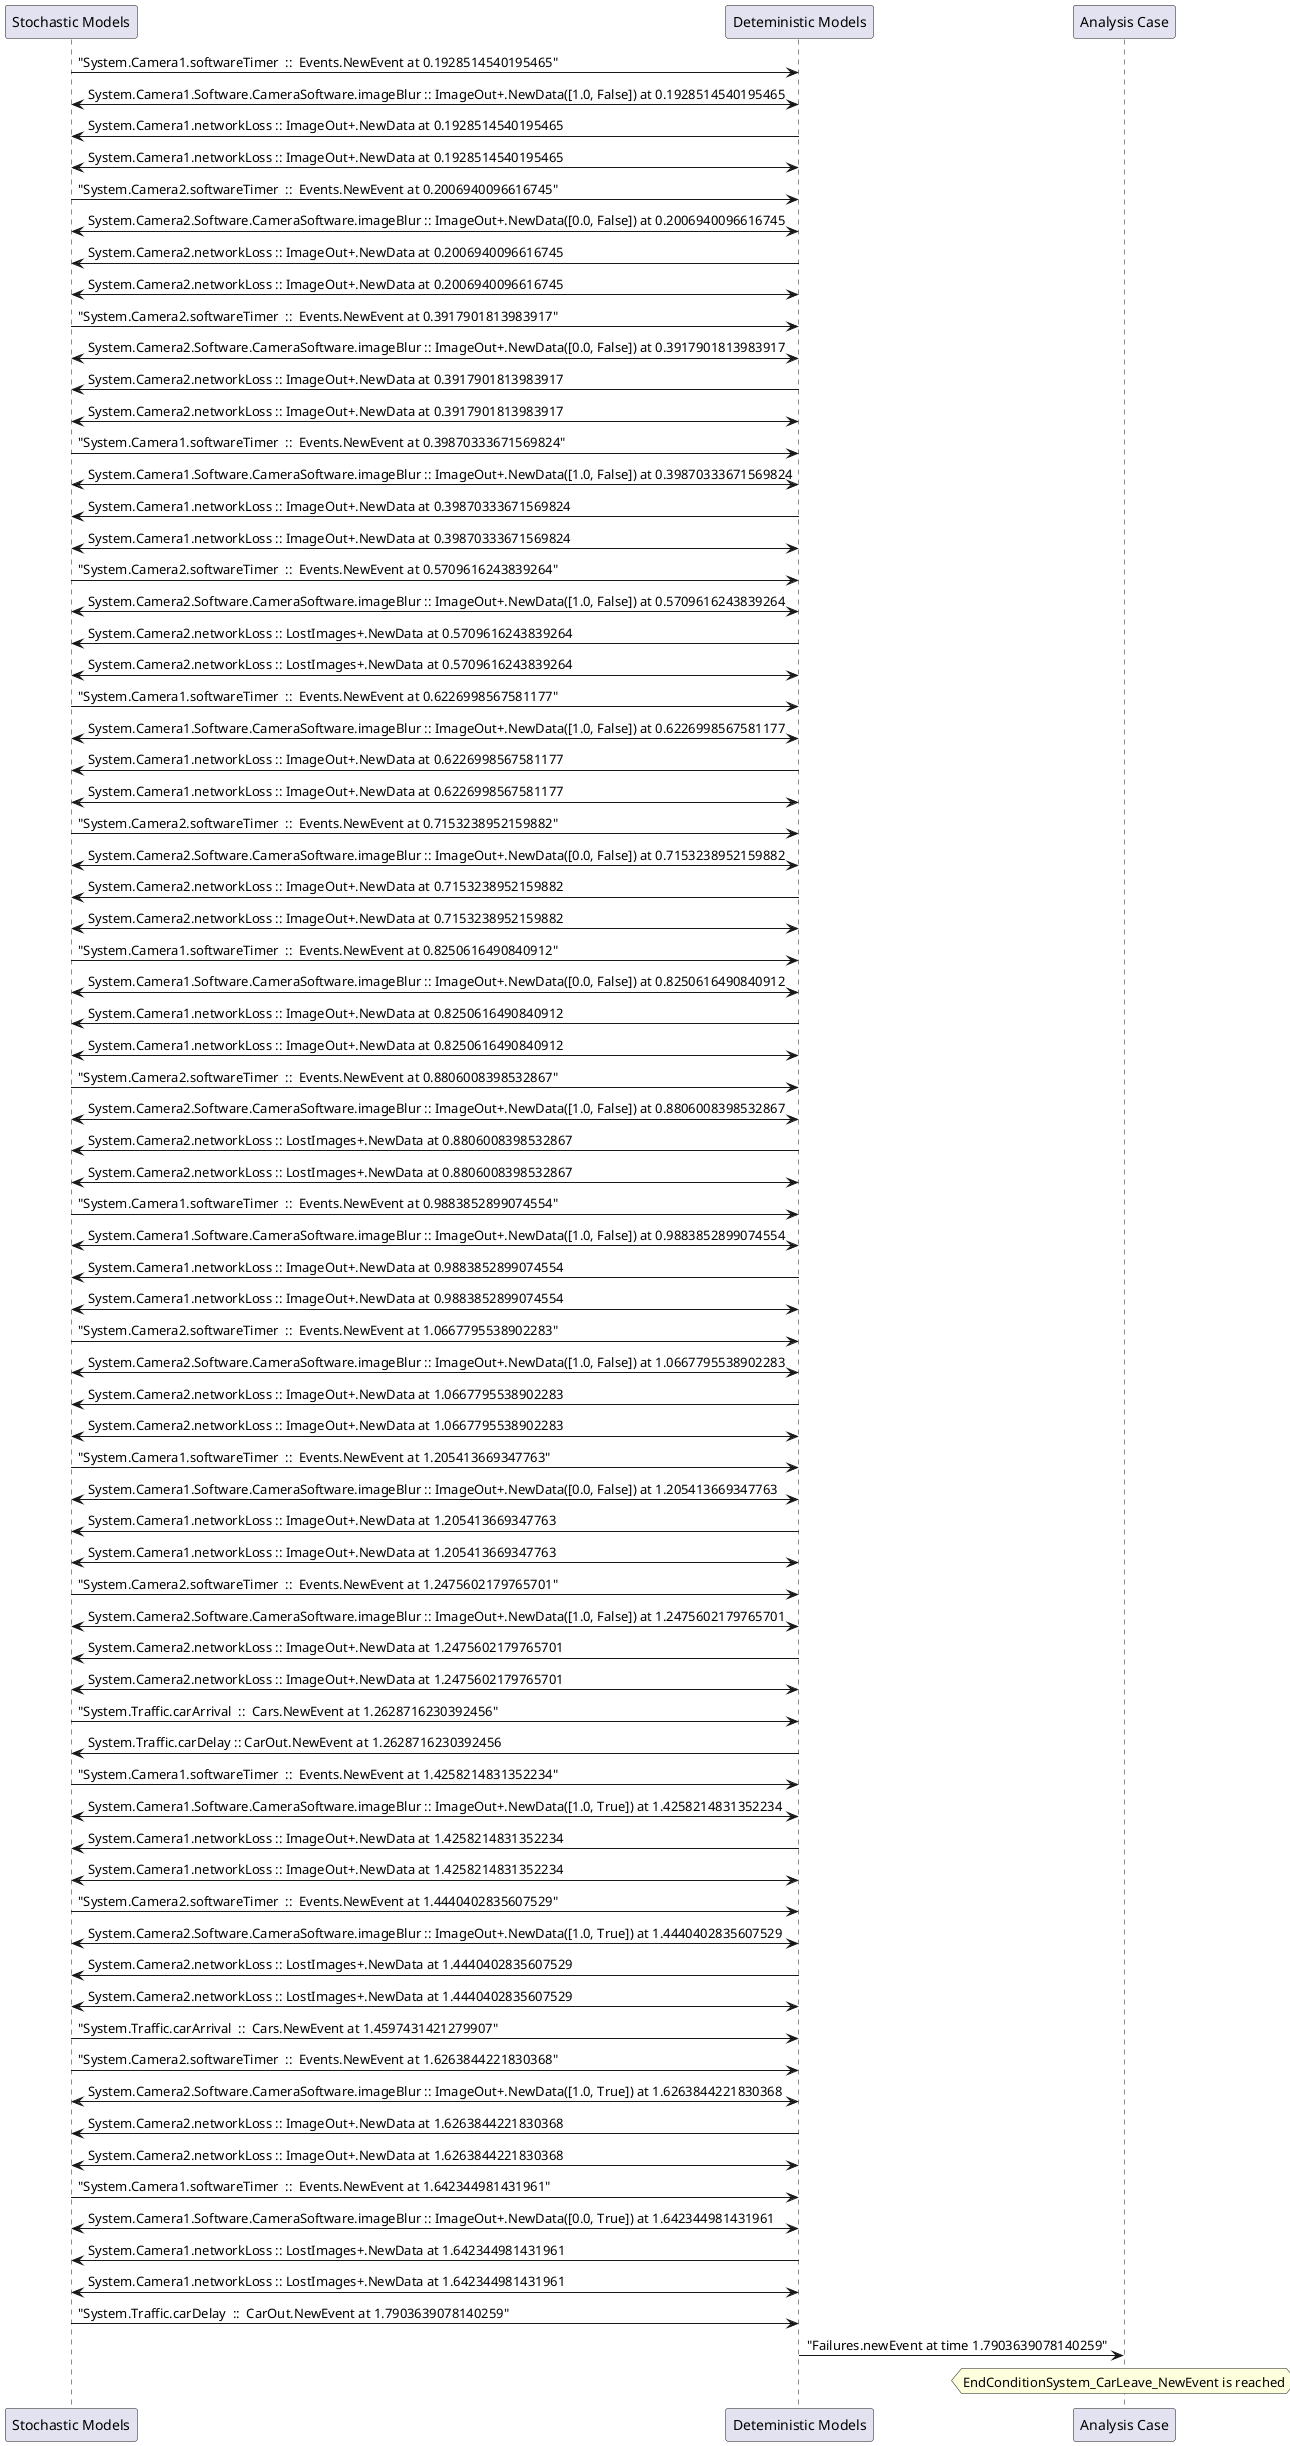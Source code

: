 
	@startuml
	participant "Stochastic Models" as stochmodel
	participant "Deteministic Models" as detmodel
	participant "Analysis Case" as analysis
	{35912_stop} stochmodel -> detmodel : "System.Camera1.softwareTimer  ::  Events.NewEvent at 0.1928514540195465"
detmodel <-> stochmodel : System.Camera1.Software.CameraSoftware.imageBlur :: ImageOut+.NewData([1.0, False]) at 0.1928514540195465
detmodel -> stochmodel : System.Camera1.networkLoss :: ImageOut+.NewData at 0.1928514540195465
detmodel <-> stochmodel : System.Camera1.networkLoss :: ImageOut+.NewData at 0.1928514540195465
{35927_stop} stochmodel -> detmodel : "System.Camera2.softwareTimer  ::  Events.NewEvent at 0.2006940096616745"
detmodel <-> stochmodel : System.Camera2.Software.CameraSoftware.imageBlur :: ImageOut+.NewData([0.0, False]) at 0.2006940096616745
detmodel -> stochmodel : System.Camera2.networkLoss :: ImageOut+.NewData at 0.2006940096616745
detmodel <-> stochmodel : System.Camera2.networkLoss :: ImageOut+.NewData at 0.2006940096616745
{35928_stop} stochmodel -> detmodel : "System.Camera2.softwareTimer  ::  Events.NewEvent at 0.3917901813983917"
detmodel <-> stochmodel : System.Camera2.Software.CameraSoftware.imageBlur :: ImageOut+.NewData([0.0, False]) at 0.3917901813983917
detmodel -> stochmodel : System.Camera2.networkLoss :: ImageOut+.NewData at 0.3917901813983917
detmodel <-> stochmodel : System.Camera2.networkLoss :: ImageOut+.NewData at 0.3917901813983917
{35913_stop} stochmodel -> detmodel : "System.Camera1.softwareTimer  ::  Events.NewEvent at 0.39870333671569824"
detmodel <-> stochmodel : System.Camera1.Software.CameraSoftware.imageBlur :: ImageOut+.NewData([1.0, False]) at 0.39870333671569824
detmodel -> stochmodel : System.Camera1.networkLoss :: ImageOut+.NewData at 0.39870333671569824
detmodel <-> stochmodel : System.Camera1.networkLoss :: ImageOut+.NewData at 0.39870333671569824
{35929_stop} stochmodel -> detmodel : "System.Camera2.softwareTimer  ::  Events.NewEvent at 0.5709616243839264"
detmodel <-> stochmodel : System.Camera2.Software.CameraSoftware.imageBlur :: ImageOut+.NewData([1.0, False]) at 0.5709616243839264
detmodel -> stochmodel : System.Camera2.networkLoss :: LostImages+.NewData at 0.5709616243839264
detmodel <-> stochmodel : System.Camera2.networkLoss :: LostImages+.NewData at 0.5709616243839264
{35914_stop} stochmodel -> detmodel : "System.Camera1.softwareTimer  ::  Events.NewEvent at 0.6226998567581177"
detmodel <-> stochmodel : System.Camera1.Software.CameraSoftware.imageBlur :: ImageOut+.NewData([1.0, False]) at 0.6226998567581177
detmodel -> stochmodel : System.Camera1.networkLoss :: ImageOut+.NewData at 0.6226998567581177
detmodel <-> stochmodel : System.Camera1.networkLoss :: ImageOut+.NewData at 0.6226998567581177
{35930_stop} stochmodel -> detmodel : "System.Camera2.softwareTimer  ::  Events.NewEvent at 0.7153238952159882"
detmodel <-> stochmodel : System.Camera2.Software.CameraSoftware.imageBlur :: ImageOut+.NewData([0.0, False]) at 0.7153238952159882
detmodel -> stochmodel : System.Camera2.networkLoss :: ImageOut+.NewData at 0.7153238952159882
detmodel <-> stochmodel : System.Camera2.networkLoss :: ImageOut+.NewData at 0.7153238952159882
{35915_stop} stochmodel -> detmodel : "System.Camera1.softwareTimer  ::  Events.NewEvent at 0.8250616490840912"
detmodel <-> stochmodel : System.Camera1.Software.CameraSoftware.imageBlur :: ImageOut+.NewData([0.0, False]) at 0.8250616490840912
detmodel -> stochmodel : System.Camera1.networkLoss :: ImageOut+.NewData at 0.8250616490840912
detmodel <-> stochmodel : System.Camera1.networkLoss :: ImageOut+.NewData at 0.8250616490840912
{35931_stop} stochmodel -> detmodel : "System.Camera2.softwareTimer  ::  Events.NewEvent at 0.8806008398532867"
detmodel <-> stochmodel : System.Camera2.Software.CameraSoftware.imageBlur :: ImageOut+.NewData([1.0, False]) at 0.8806008398532867
detmodel -> stochmodel : System.Camera2.networkLoss :: LostImages+.NewData at 0.8806008398532867
detmodel <-> stochmodel : System.Camera2.networkLoss :: LostImages+.NewData at 0.8806008398532867
{35916_stop} stochmodel -> detmodel : "System.Camera1.softwareTimer  ::  Events.NewEvent at 0.9883852899074554"
detmodel <-> stochmodel : System.Camera1.Software.CameraSoftware.imageBlur :: ImageOut+.NewData([1.0, False]) at 0.9883852899074554
detmodel -> stochmodel : System.Camera1.networkLoss :: ImageOut+.NewData at 0.9883852899074554
detmodel <-> stochmodel : System.Camera1.networkLoss :: ImageOut+.NewData at 0.9883852899074554
{35932_stop} stochmodel -> detmodel : "System.Camera2.softwareTimer  ::  Events.NewEvent at 1.0667795538902283"
detmodel <-> stochmodel : System.Camera2.Software.CameraSoftware.imageBlur :: ImageOut+.NewData([1.0, False]) at 1.0667795538902283
detmodel -> stochmodel : System.Camera2.networkLoss :: ImageOut+.NewData at 1.0667795538902283
detmodel <-> stochmodel : System.Camera2.networkLoss :: ImageOut+.NewData at 1.0667795538902283
{35917_stop} stochmodel -> detmodel : "System.Camera1.softwareTimer  ::  Events.NewEvent at 1.205413669347763"
detmodel <-> stochmodel : System.Camera1.Software.CameraSoftware.imageBlur :: ImageOut+.NewData([0.0, False]) at 1.205413669347763
detmodel -> stochmodel : System.Camera1.networkLoss :: ImageOut+.NewData at 1.205413669347763
detmodel <-> stochmodel : System.Camera1.networkLoss :: ImageOut+.NewData at 1.205413669347763
{35933_stop} stochmodel -> detmodel : "System.Camera2.softwareTimer  ::  Events.NewEvent at 1.2475602179765701"
detmodel <-> stochmodel : System.Camera2.Software.CameraSoftware.imageBlur :: ImageOut+.NewData([1.0, False]) at 1.2475602179765701
detmodel -> stochmodel : System.Camera2.networkLoss :: ImageOut+.NewData at 1.2475602179765701
detmodel <-> stochmodel : System.Camera2.networkLoss :: ImageOut+.NewData at 1.2475602179765701
{35943_stop} stochmodel -> detmodel : "System.Traffic.carArrival  ::  Cars.NewEvent at 1.2628716230392456"
{35950_start} detmodel -> stochmodel : System.Traffic.carDelay :: CarOut.NewEvent at 1.2628716230392456
{35918_stop} stochmodel -> detmodel : "System.Camera1.softwareTimer  ::  Events.NewEvent at 1.4258214831352234"
detmodel <-> stochmodel : System.Camera1.Software.CameraSoftware.imageBlur :: ImageOut+.NewData([1.0, True]) at 1.4258214831352234
detmodel -> stochmodel : System.Camera1.networkLoss :: ImageOut+.NewData at 1.4258214831352234
detmodel <-> stochmodel : System.Camera1.networkLoss :: ImageOut+.NewData at 1.4258214831352234
{35934_stop} stochmodel -> detmodel : "System.Camera2.softwareTimer  ::  Events.NewEvent at 1.4440402835607529"
detmodel <-> stochmodel : System.Camera2.Software.CameraSoftware.imageBlur :: ImageOut+.NewData([1.0, True]) at 1.4440402835607529
detmodel -> stochmodel : System.Camera2.networkLoss :: LostImages+.NewData at 1.4440402835607529
detmodel <-> stochmodel : System.Camera2.networkLoss :: LostImages+.NewData at 1.4440402835607529
{35944_stop} stochmodel -> detmodel : "System.Traffic.carArrival  ::  Cars.NewEvent at 1.4597431421279907"
{35935_stop} stochmodel -> detmodel : "System.Camera2.softwareTimer  ::  Events.NewEvent at 1.6263844221830368"
detmodel <-> stochmodel : System.Camera2.Software.CameraSoftware.imageBlur :: ImageOut+.NewData([1.0, True]) at 1.6263844221830368
detmodel -> stochmodel : System.Camera2.networkLoss :: ImageOut+.NewData at 1.6263844221830368
detmodel <-> stochmodel : System.Camera2.networkLoss :: ImageOut+.NewData at 1.6263844221830368
{35919_stop} stochmodel -> detmodel : "System.Camera1.softwareTimer  ::  Events.NewEvent at 1.642344981431961"
detmodel <-> stochmodel : System.Camera1.Software.CameraSoftware.imageBlur :: ImageOut+.NewData([0.0, True]) at 1.642344981431961
detmodel -> stochmodel : System.Camera1.networkLoss :: LostImages+.NewData at 1.642344981431961
detmodel <-> stochmodel : System.Camera1.networkLoss :: LostImages+.NewData at 1.642344981431961
{35950_stop} stochmodel -> detmodel : "System.Traffic.carDelay  ::  CarOut.NewEvent at 1.7903639078140259"
{35950_start} <-> {35950_stop} : delay
detmodel -> analysis : "Failures.newEvent at time 1.7903639078140259"
hnote over analysis 
EndConditionSystem_CarLeave_NewEvent is reached
endnote
@enduml